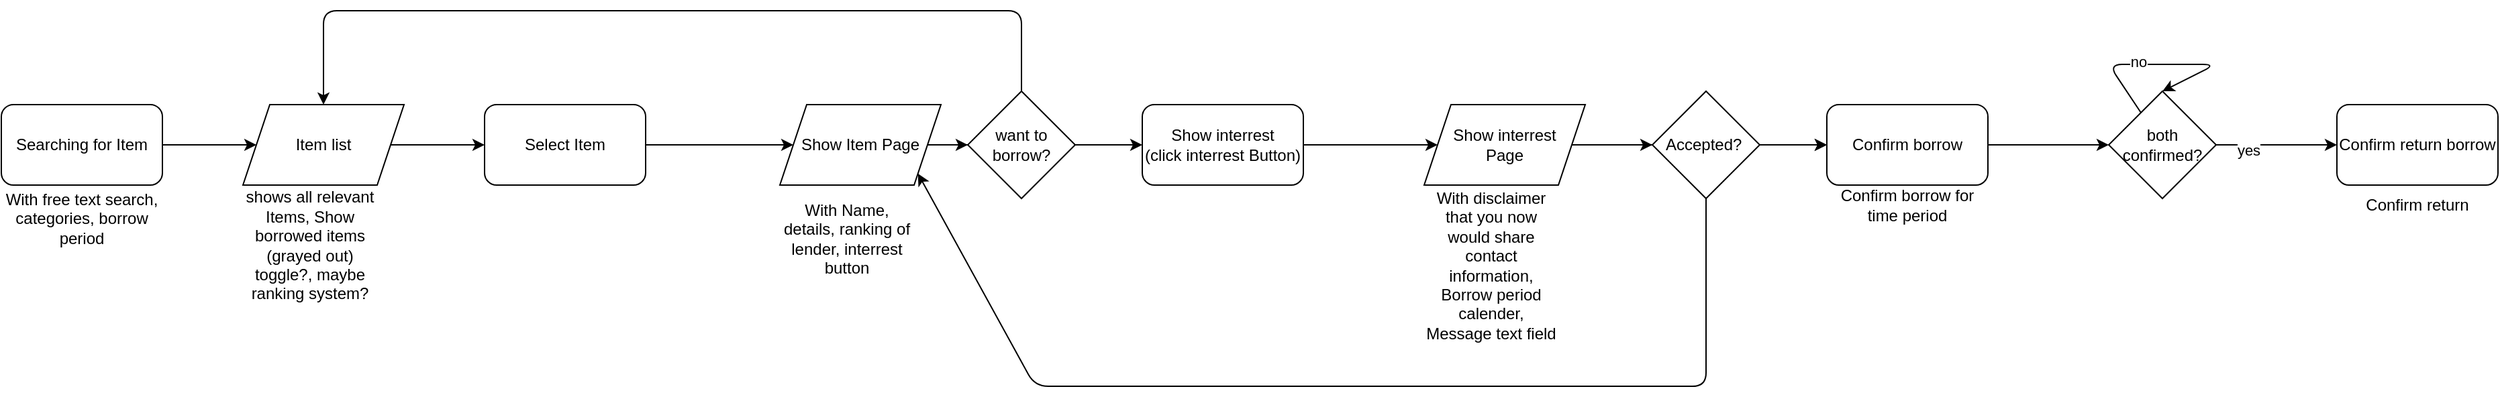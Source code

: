 <mxfile>
    <diagram id="o5zkCkRidi4s2PM8e9Oa" name="Page-1">
        <mxGraphModel dx="854" dy="787" grid="1" gridSize="10" guides="1" tooltips="1" connect="1" arrows="1" fold="1" page="1" pageScale="1" pageWidth="850" pageHeight="1100" math="0" shadow="0">
            <root>
                <mxCell id="0"/>
                <mxCell id="1" parent="0"/>
                <mxCell id="19" style="edgeStyle=none;html=1;" parent="1" source="2" target="15" edge="1">
                    <mxGeometry relative="1" as="geometry"/>
                </mxCell>
                <mxCell id="2" value="Searching for Item" style="rounded=1;whiteSpace=wrap;html=1;" parent="1" vertex="1">
                    <mxGeometry x="40" y="310" width="120" height="60" as="geometry"/>
                </mxCell>
                <mxCell id="24" style="edgeStyle=none;html=1;entryX=0;entryY=0.5;entryDx=0;entryDy=0;" parent="1" source="3" target="23" edge="1">
                    <mxGeometry relative="1" as="geometry"/>
                </mxCell>
                <mxCell id="3" value="Select Item" style="rounded=1;whiteSpace=wrap;html=1;" parent="1" vertex="1">
                    <mxGeometry x="400" y="310" width="120" height="60" as="geometry"/>
                </mxCell>
                <mxCell id="33" style="edgeStyle=none;html=1;" parent="1" source="5" target="32" edge="1">
                    <mxGeometry relative="1" as="geometry"/>
                </mxCell>
                <mxCell id="5" value="Show interrest&lt;br&gt;(click interrest Button)" style="rounded=1;whiteSpace=wrap;html=1;" parent="1" vertex="1">
                    <mxGeometry x="890" y="310" width="120" height="60" as="geometry"/>
                </mxCell>
                <mxCell id="49" style="edgeStyle=none;html=1;entryX=0;entryY=0.5;entryDx=0;entryDy=0;" edge="1" parent="1" source="7" target="46">
                    <mxGeometry relative="1" as="geometry"/>
                </mxCell>
                <mxCell id="7" value="Confirm borrow" style="rounded=1;whiteSpace=wrap;html=1;" parent="1" vertex="1">
                    <mxGeometry x="1400" y="310" width="120" height="60" as="geometry"/>
                </mxCell>
                <mxCell id="9" value="Confirm return borrow" style="rounded=1;whiteSpace=wrap;html=1;" parent="1" vertex="1">
                    <mxGeometry x="1780" y="310" width="120" height="60" as="geometry"/>
                </mxCell>
                <mxCell id="11" value="With free text search, categories, borrow period" style="text;html=1;strokeColor=none;fillColor=none;align=center;verticalAlign=middle;whiteSpace=wrap;rounded=0;" parent="1" vertex="1">
                    <mxGeometry x="40" y="380" width="120" height="30" as="geometry"/>
                </mxCell>
                <mxCell id="20" style="edgeStyle=none;html=1;" parent="1" source="15" target="3" edge="1">
                    <mxGeometry relative="1" as="geometry"/>
                </mxCell>
                <mxCell id="15" value="Item list" style="shape=parallelogram;perimeter=parallelogramPerimeter;whiteSpace=wrap;html=1;fixedSize=1;" parent="1" vertex="1">
                    <mxGeometry x="220" y="310" width="120" height="60" as="geometry"/>
                </mxCell>
                <mxCell id="21" value="shows all relevant Items, Show borrowed items (grayed out) toggle?, maybe ranking system?" style="text;html=1;strokeColor=none;fillColor=none;align=center;verticalAlign=middle;whiteSpace=wrap;rounded=0;" parent="1" vertex="1">
                    <mxGeometry x="220" y="370" width="100" height="90" as="geometry"/>
                </mxCell>
                <mxCell id="25" style="edgeStyle=none;html=1;entryX=0;entryY=0.5;entryDx=0;entryDy=0;" parent="1" source="23" target="5" edge="1">
                    <mxGeometry relative="1" as="geometry"/>
                </mxCell>
                <mxCell id="28" value="" style="edgeStyle=none;html=1;" parent="1" source="23" target="27" edge="1">
                    <mxGeometry relative="1" as="geometry"/>
                </mxCell>
                <mxCell id="23" value="Show Item Page" style="shape=parallelogram;perimeter=parallelogramPerimeter;whiteSpace=wrap;html=1;fixedSize=1;" parent="1" vertex="1">
                    <mxGeometry x="620" y="310" width="120" height="60" as="geometry"/>
                </mxCell>
                <mxCell id="26" value="With Name, details, ranking of lender, interrest button" style="text;html=1;strokeColor=none;fillColor=none;align=center;verticalAlign=middle;whiteSpace=wrap;rounded=0;" parent="1" vertex="1">
                    <mxGeometry x="620" y="370" width="100" height="80" as="geometry"/>
                </mxCell>
                <mxCell id="29" style="edgeStyle=none;html=1;entryX=0.5;entryY=0;entryDx=0;entryDy=0;" parent="1" source="27" target="15" edge="1">
                    <mxGeometry relative="1" as="geometry">
                        <Array as="points">
                            <mxPoint x="800" y="240"/>
                            <mxPoint x="560" y="240"/>
                            <mxPoint x="280" y="240"/>
                        </Array>
                    </mxGeometry>
                </mxCell>
                <mxCell id="27" value="want to borrow?" style="rhombus;whiteSpace=wrap;html=1;" parent="1" vertex="1">
                    <mxGeometry x="760" y="300" width="80" height="80" as="geometry"/>
                </mxCell>
                <mxCell id="34" style="edgeStyle=none;html=1;" parent="1" source="32" target="7" edge="1">
                    <mxGeometry relative="1" as="geometry"/>
                </mxCell>
                <mxCell id="38" value="" style="edgeStyle=none;html=1;" parent="1" source="32" target="7" edge="1">
                    <mxGeometry relative="1" as="geometry"/>
                </mxCell>
                <mxCell id="40" value="" style="edgeStyle=none;html=1;" parent="1" source="32" target="39" edge="1">
                    <mxGeometry relative="1" as="geometry"/>
                </mxCell>
                <mxCell id="32" value="Show interrest&lt;br&gt;Page" style="shape=parallelogram;perimeter=parallelogramPerimeter;whiteSpace=wrap;html=1;fixedSize=1;" parent="1" vertex="1">
                    <mxGeometry x="1100" y="310" width="120" height="60" as="geometry"/>
                </mxCell>
                <mxCell id="35" value="With disclaimer that you now would share contact information, Borrow period calender, Message text field" style="text;html=1;strokeColor=none;fillColor=none;align=center;verticalAlign=middle;whiteSpace=wrap;rounded=0;" parent="1" vertex="1">
                    <mxGeometry x="1100" y="370" width="100" height="120" as="geometry"/>
                </mxCell>
                <mxCell id="41" style="edgeStyle=none;html=1;entryX=1;entryY=1;entryDx=0;entryDy=0;" parent="1" source="39" target="23" edge="1">
                    <mxGeometry relative="1" as="geometry">
                        <Array as="points">
                            <mxPoint x="1310" y="520"/>
                            <mxPoint x="1050" y="520"/>
                            <mxPoint x="810" y="520"/>
                        </Array>
                    </mxGeometry>
                </mxCell>
                <mxCell id="39" value="Accepted?&amp;nbsp;" style="rhombus;whiteSpace=wrap;html=1;" parent="1" vertex="1">
                    <mxGeometry x="1270" y="300" width="80" height="80" as="geometry"/>
                </mxCell>
                <mxCell id="42" value="Confirm borrow for time period" style="text;html=1;strokeColor=none;fillColor=none;align=center;verticalAlign=middle;whiteSpace=wrap;rounded=0;" parent="1" vertex="1">
                    <mxGeometry x="1400" y="370" width="120" height="30" as="geometry"/>
                </mxCell>
                <mxCell id="44" value="Confirm return" style="text;html=1;strokeColor=none;fillColor=none;align=center;verticalAlign=middle;whiteSpace=wrap;rounded=0;" parent="1" vertex="1">
                    <mxGeometry x="1780" y="370" width="120" height="30" as="geometry"/>
                </mxCell>
                <mxCell id="50" style="edgeStyle=none;html=1;exitX=1;exitY=0.5;exitDx=0;exitDy=0;" edge="1" parent="1" source="46" target="9">
                    <mxGeometry relative="1" as="geometry"/>
                </mxCell>
                <mxCell id="51" value="yes" style="edgeLabel;html=1;align=center;verticalAlign=middle;resizable=0;points=[];" vertex="1" connectable="0" parent="50">
                    <mxGeometry x="-0.467" y="-4" relative="1" as="geometry">
                        <mxPoint as="offset"/>
                    </mxGeometry>
                </mxCell>
                <mxCell id="46" value="both confirmed?" style="rhombus;whiteSpace=wrap;html=1;" vertex="1" parent="1">
                    <mxGeometry x="1610" y="300" width="80" height="80" as="geometry"/>
                </mxCell>
                <mxCell id="47" style="edgeStyle=none;html=1;entryX=0.5;entryY=0;entryDx=0;entryDy=0;" edge="1" parent="1" source="46" target="46">
                    <mxGeometry relative="1" as="geometry">
                        <Array as="points">
                            <mxPoint x="1690" y="280"/>
                        </Array>
                    </mxGeometry>
                </mxCell>
                <mxCell id="48" value="no" style="edgeLabel;html=1;align=center;verticalAlign=middle;resizable=0;points=[];" vertex="1" connectable="0" parent="47">
                    <mxGeometry x="-0.208" y="2" relative="1" as="geometry">
                        <mxPoint x="-1" as="offset"/>
                    </mxGeometry>
                </mxCell>
            </root>
        </mxGraphModel>
    </diagram>
</mxfile>